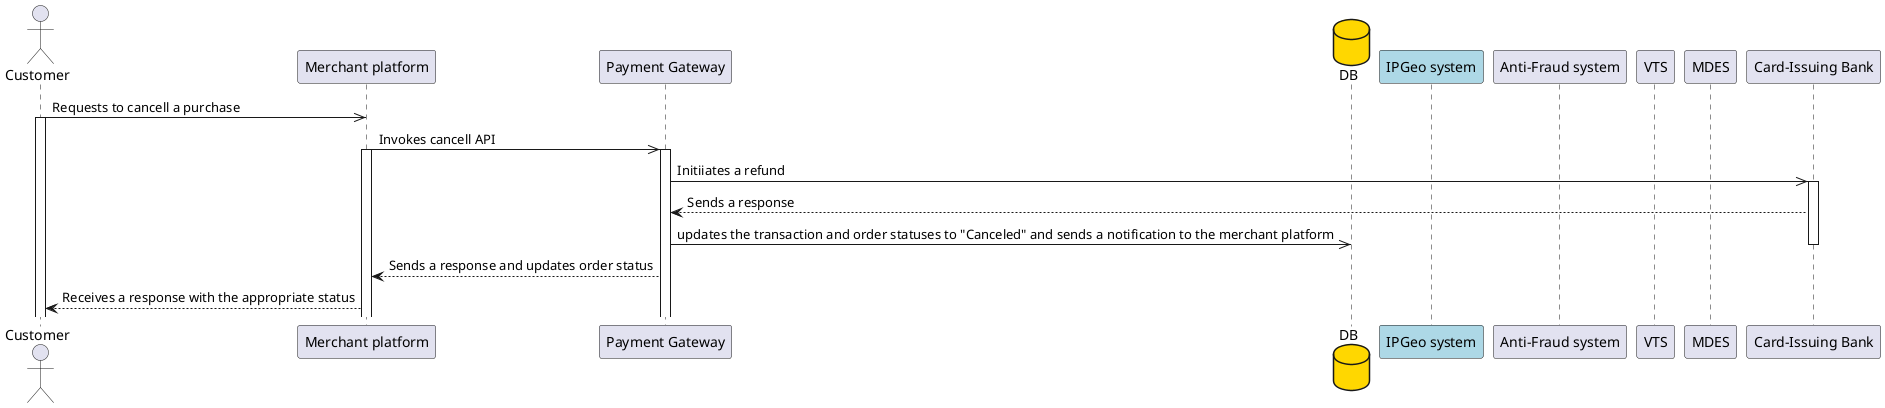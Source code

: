 @startuml

actor "Customer" as A
participant "Merchant platform" as B
participant "Payment Gateway" as C
database DB  #gold
participant "IPGeo system" as D #lightblue
participant "Anti-Fraud system" as E
participant "VTS" as F
participant "MDES" as G
participant "Card-Issuing Bank" as H

"A" ->> "B": Requests to cancell a purchase
Activate A
"B" ->> "C": Invokes cancell API
Activate B
Activate C
"C" ->> "H": Initiiates a refund
Activate H
"C" <-- "H": Sends a response
"C" ->> DB: updates the transaction and order statuses to "Canceled" and sends a notification to the merchant platform
Deactivate H
"B" <-- "C": Sends a response and updates order status
"A" <-- "B": Receives a response with the appropriate status




@enduml